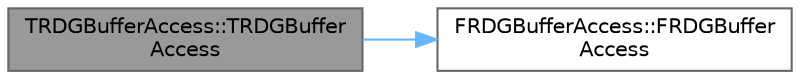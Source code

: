 digraph "TRDGBufferAccess::TRDGBufferAccess"
{
 // INTERACTIVE_SVG=YES
 // LATEX_PDF_SIZE
  bgcolor="transparent";
  edge [fontname=Helvetica,fontsize=10,labelfontname=Helvetica,labelfontsize=10];
  node [fontname=Helvetica,fontsize=10,shape=box,height=0.2,width=0.4];
  rankdir="LR";
  Node1 [id="Node000001",label="TRDGBufferAccess::TRDGBuffer\lAccess",height=0.2,width=0.4,color="gray40", fillcolor="grey60", style="filled", fontcolor="black",tooltip=" "];
  Node1 -> Node2 [id="edge1_Node000001_Node000002",color="steelblue1",style="solid",tooltip=" "];
  Node2 [id="Node000002",label="FRDGBufferAccess::FRDGBuffer\lAccess",height=0.2,width=0.4,color="grey40", fillcolor="white", style="filled",URL="$d7/d70/classFRDGBufferAccess.html#a20e3a94bf51f8a796b4d140dc765df29",tooltip=" "];
}
